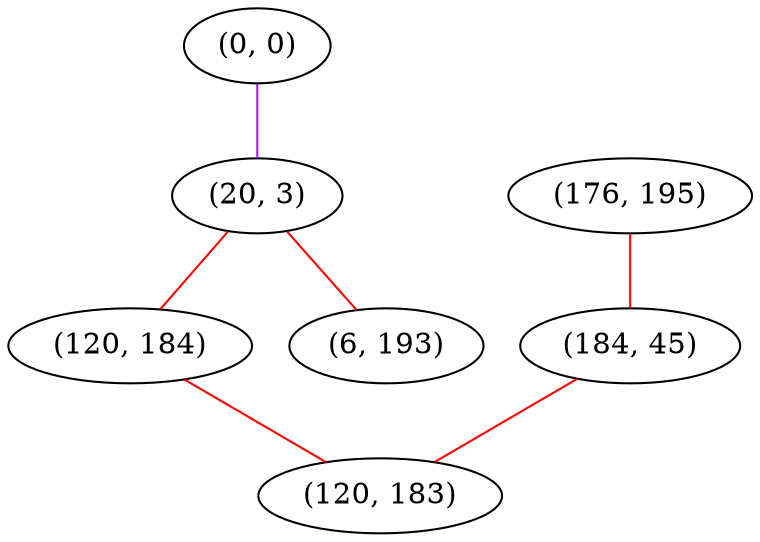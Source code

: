 graph "" {
"(0, 0)";
"(20, 3)";
"(176, 195)";
"(120, 184)";
"(184, 45)";
"(120, 183)";
"(6, 193)";
"(0, 0)" -- "(20, 3)"  [color=purple, key=0, weight=4];
"(20, 3)" -- "(6, 193)"  [color=red, key=0, weight=1];
"(20, 3)" -- "(120, 184)"  [color=red, key=0, weight=1];
"(176, 195)" -- "(184, 45)"  [color=red, key=0, weight=1];
"(120, 184)" -- "(120, 183)"  [color=red, key=0, weight=1];
"(184, 45)" -- "(120, 183)"  [color=red, key=0, weight=1];
}
